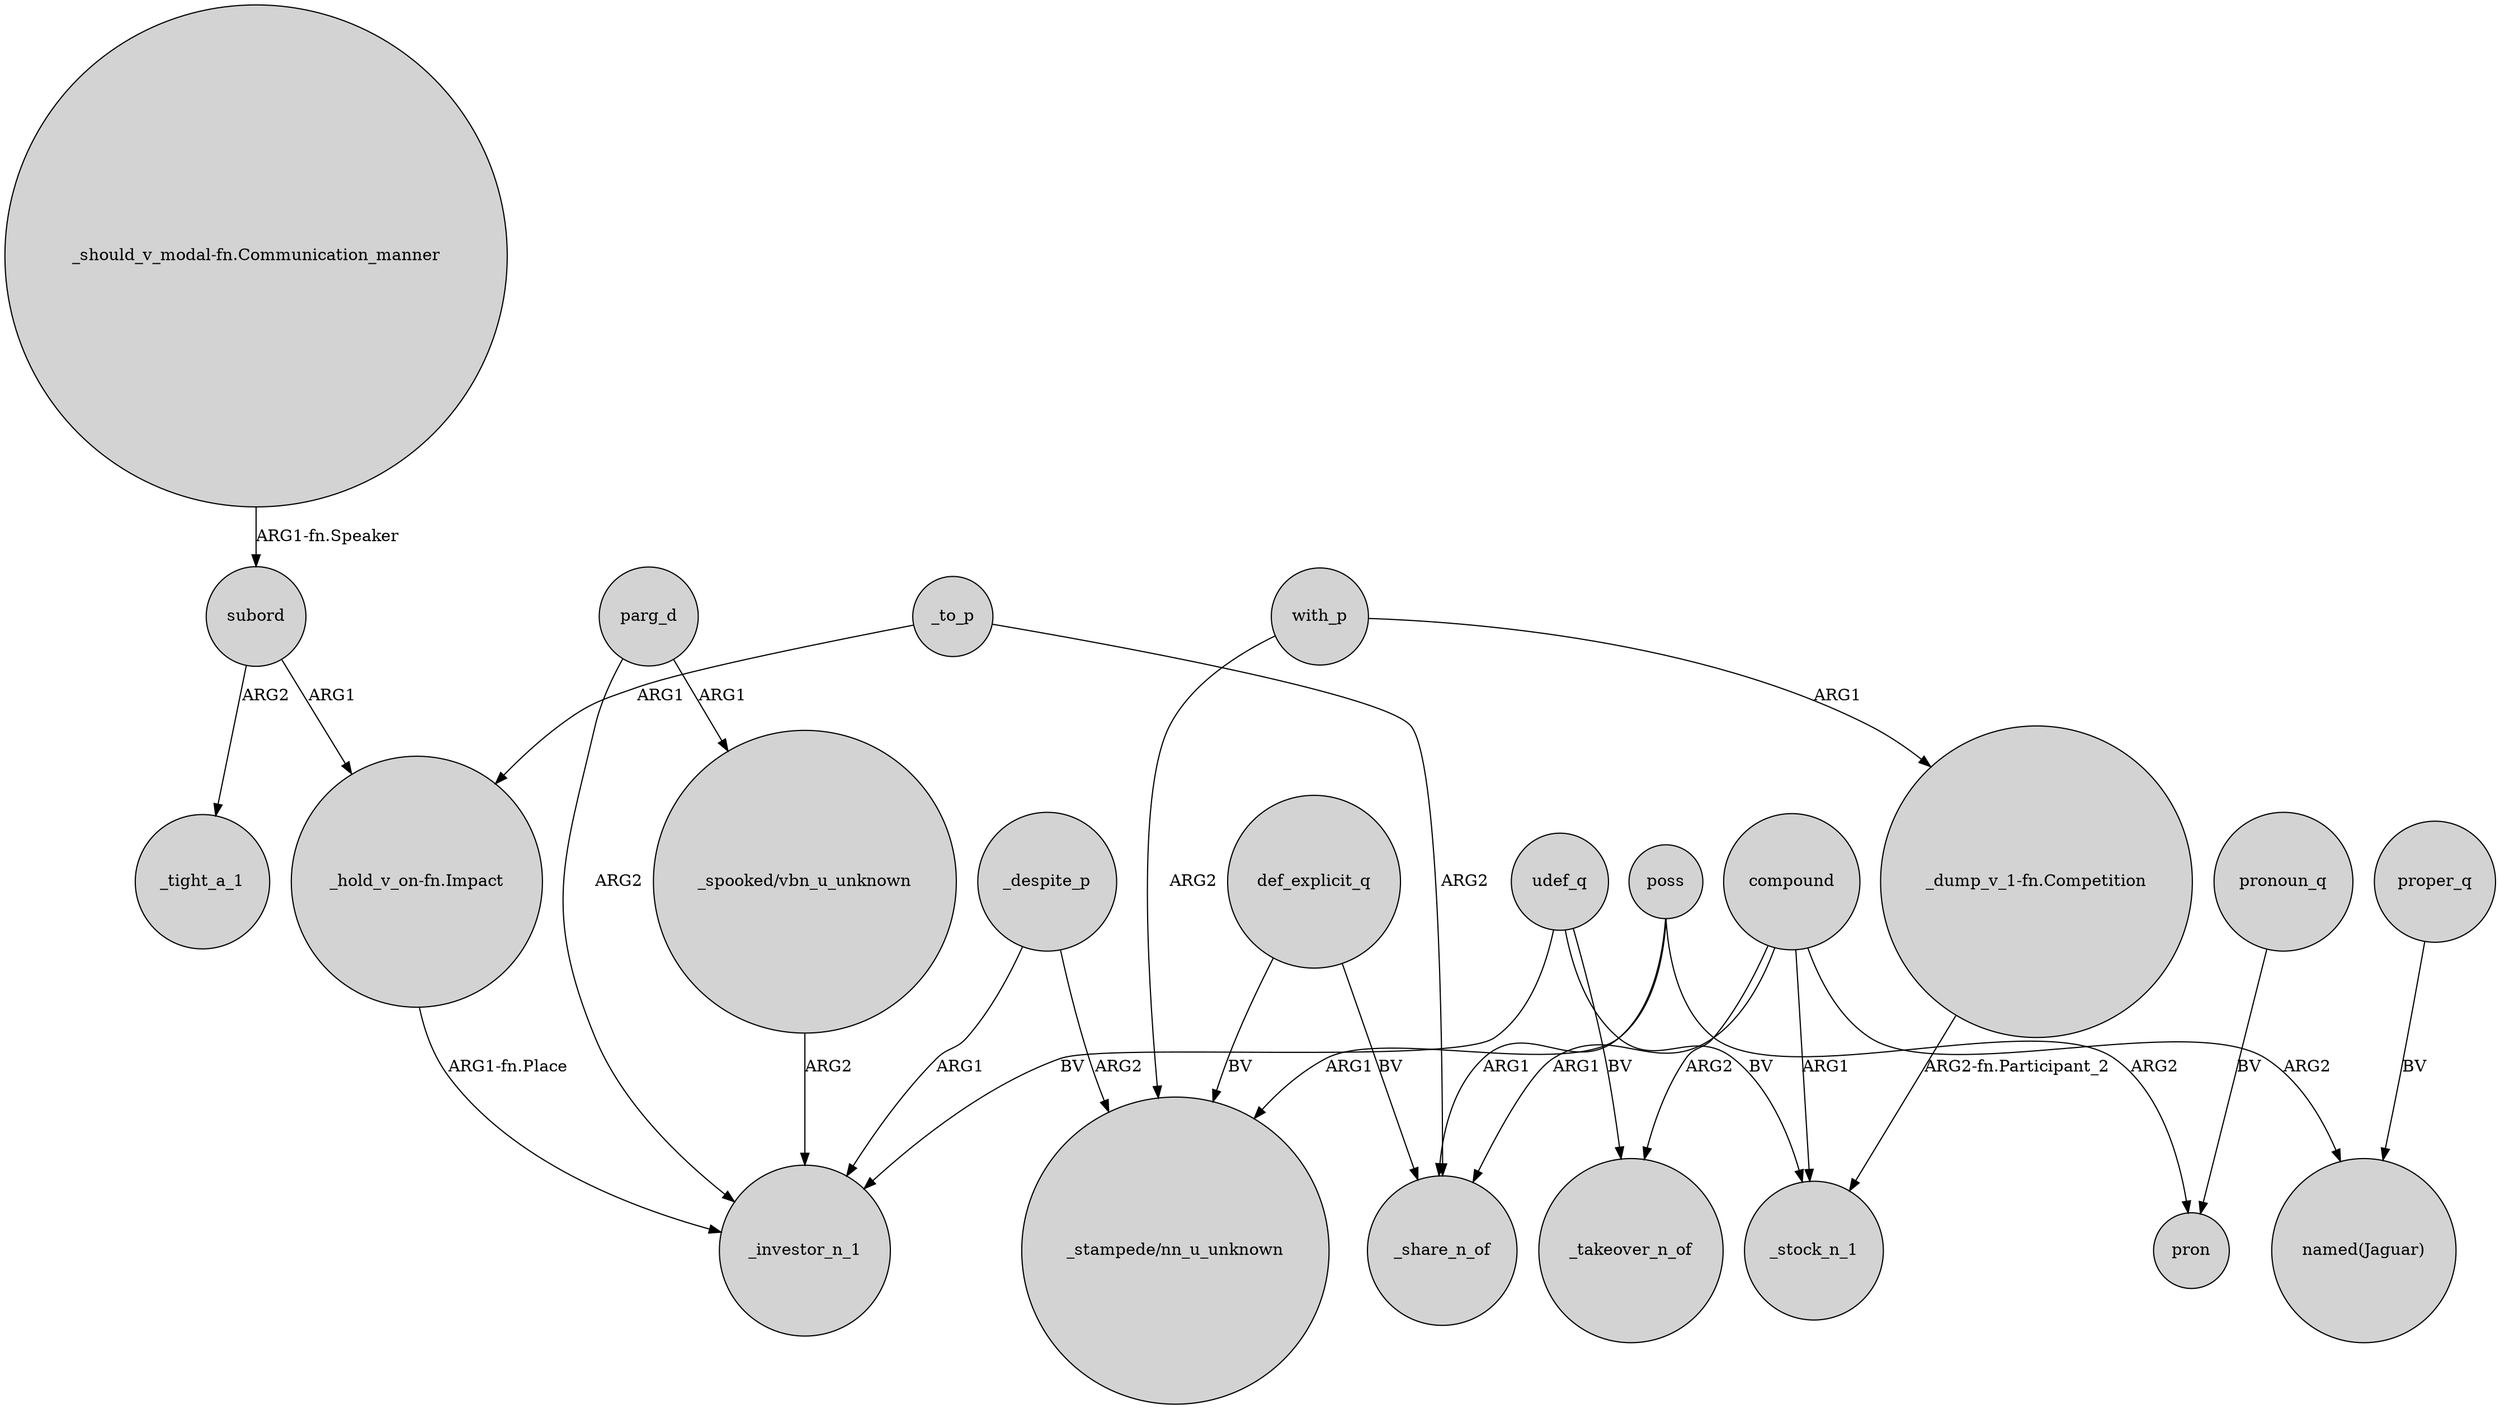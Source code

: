 digraph {
	node [shape=circle style=filled]
	subord -> _tight_a_1 [label=ARG2]
	"_dump_v_1-fn.Competition" -> _stock_n_1 [label="ARG2-fn.Participant_2"]
	compound -> _share_n_of [label=ARG1]
	_despite_p -> "_stampede/nn_u_unknown" [label=ARG2]
	def_explicit_q -> _share_n_of [label=BV]
	_to_p -> _share_n_of [label=ARG2]
	compound -> _stock_n_1 [label=ARG1]
	pronoun_q -> pron [label=BV]
	udef_q -> _takeover_n_of [label=BV]
	"_should_v_modal-fn.Communication_manner" -> subord [label="ARG1-fn.Speaker"]
	udef_q -> _stock_n_1 [label=BV]
	poss -> pron [label=ARG2]
	poss -> "_stampede/nn_u_unknown" [label=ARG1]
	compound -> "named(Jaguar)" [label=ARG2]
	poss -> _share_n_of [label=ARG1]
	proper_q -> "named(Jaguar)" [label=BV]
	parg_d -> _investor_n_1 [label=ARG2]
	with_p -> "_stampede/nn_u_unknown" [label=ARG2]
	with_p -> "_dump_v_1-fn.Competition" [label=ARG1]
	def_explicit_q -> "_stampede/nn_u_unknown" [label=BV]
	"_hold_v_on-fn.Impact" -> _investor_n_1 [label="ARG1-fn.Place"]
	compound -> _takeover_n_of [label=ARG2]
	udef_q -> _investor_n_1 [label=BV]
	_to_p -> "_hold_v_on-fn.Impact" [label=ARG1]
	subord -> "_hold_v_on-fn.Impact" [label=ARG1]
	parg_d -> "_spooked/vbn_u_unknown" [label=ARG1]
	"_spooked/vbn_u_unknown" -> _investor_n_1 [label=ARG2]
	_despite_p -> _investor_n_1 [label=ARG1]
}
